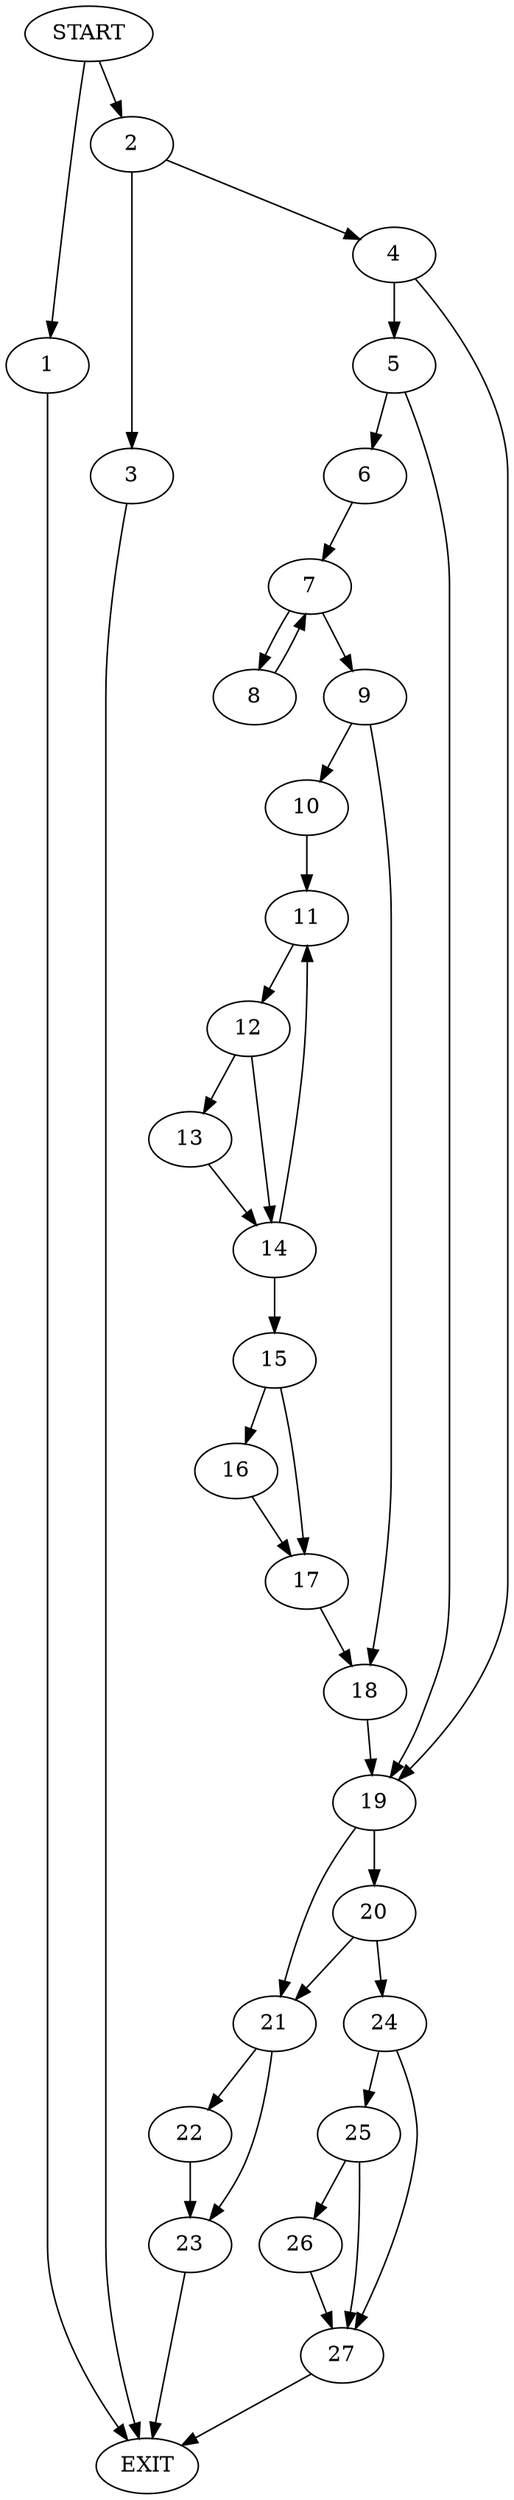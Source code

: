 digraph { 
0 [label="START"];
1;
2;
3;
4;
5;
6;
7;
8;
9;
10;
11;
12;
13;
14;
15;
16;
17;
18;
19;
20;
21;
22;
23;
24;
25;
26;
27;
28[label="EXIT"];
0 -> 1;
0 -> 2;
1 -> 28;
2 -> 3;
2 -> 4;
3 -> 28;
4 -> 5;
4 -> 19;
5 -> 6;
5 -> 19;
6 -> 7;
7 -> 8;
7 -> 9;
8 -> 7;
9 -> 10;
9 -> 18;
10 -> 11;
11 -> 12;
12 -> 13;
12 -> 14;
13 -> 14;
14 -> 11;
14 -> 15;
15 -> 16;
15 -> 17;
16 -> 17;
17 -> 18;
18 -> 19;
19 -> 21;
19 -> 20;
20 -> 21;
20 -> 24;
21 -> 22;
21 -> 23;
22 -> 23;
23 -> 28;
24 -> 25;
24 -> 27;
25 -> 26;
25 -> 27;
26 -> 27;
27 -> 28;
}